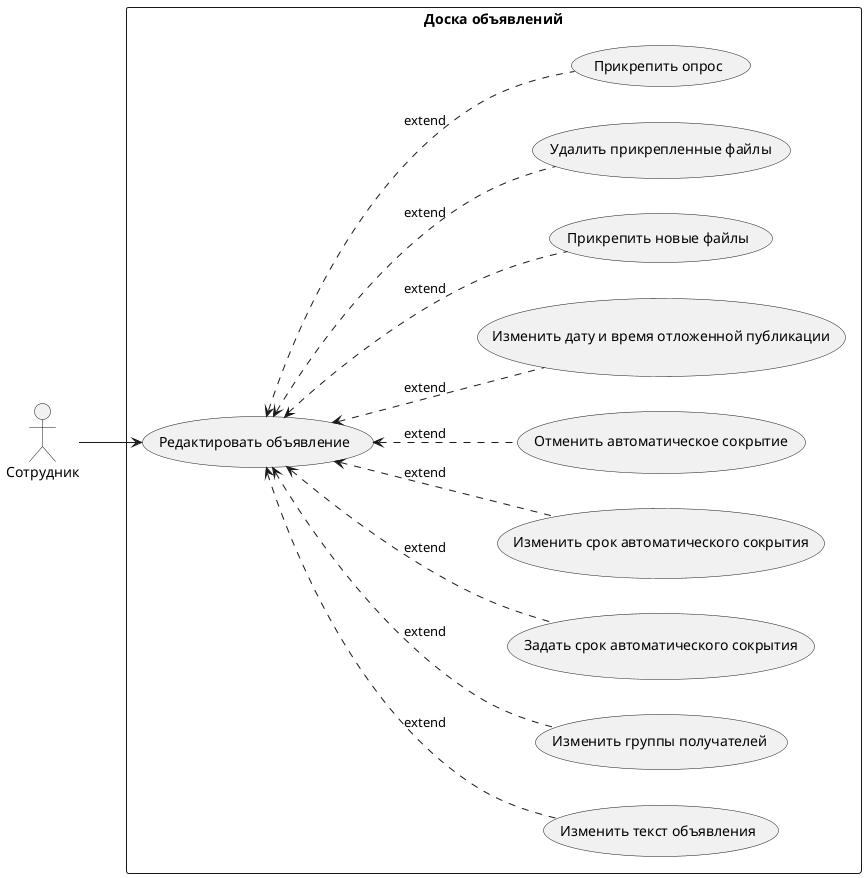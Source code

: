 ﻿@startuml
'https://plantuml.com/use-case-diagram

left to right direction

:Сотрудник: as employee

rectangle "Доска объявлений" {
    employee --> (Редактировать объявление)
     
    (Редактировать объявление) <.. (Изменить текст объявления) : extend
    (Редактировать объявление) <.. (Изменить группы получателей) : extend
    (Редактировать объявление) <.. (Задать срок автоматического сокрытия) : extend
    (Редактировать объявление) <.. (Изменить срок автоматического сокрытия) : extend
    (Редактировать объявление) <.. (Отменить автоматическое сокрытие) : extend
    (Редактировать объявление) <.. (Изменить дату и время отложенной публикации) : extend
    (Редактировать объявление) <.. (Прикрепить новые файлы) : extend
    (Редактировать объявление) <.. (Удалить прикрепленные файлы) : extend
    (Редактировать объявление) <.. (Прикрепить опрос) : extend
    
'    note "Если он не был прикреплен ранее" as N1
'    (Прикрепить опрос) .right. N1
}
@enduml